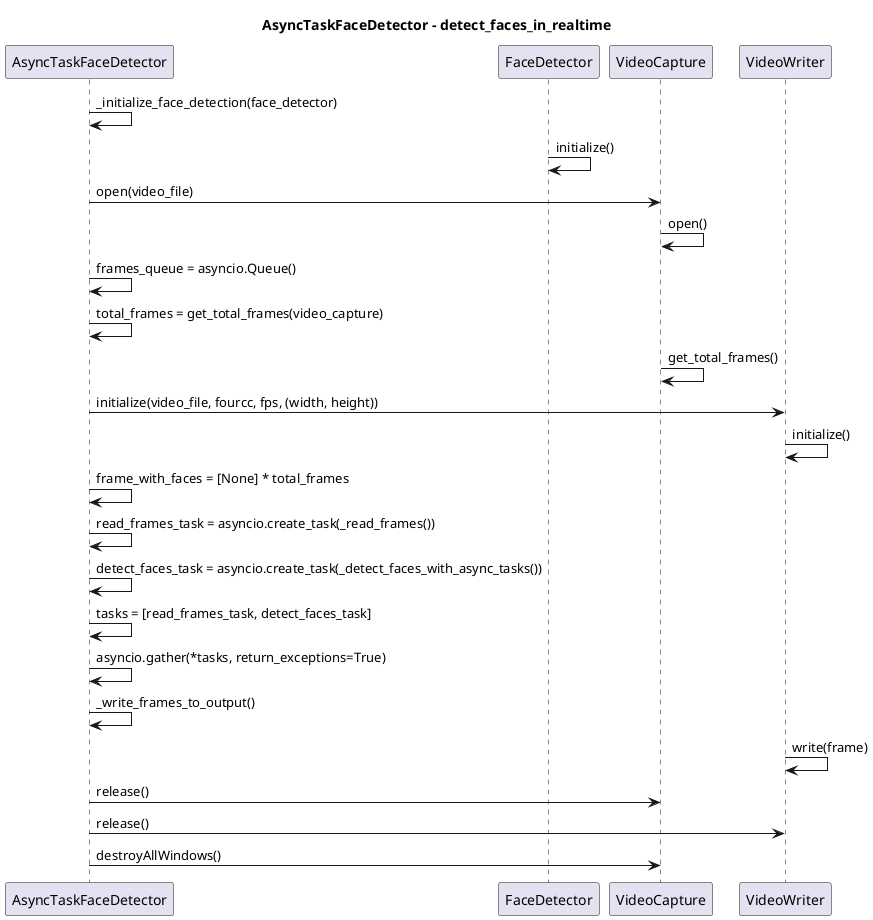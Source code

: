 @startuml

title AsyncTaskFaceDetector - detect_faces_in_realtime

participant async_task as "AsyncTaskFaceDetector"
participant face_detector as "FaceDetector"
participant video_capture as "VideoCapture"
participant video_writer as "VideoWriter"

async_task -> async_task : _initialize_face_detection(face_detector)
face_detector -> face_detector : initialize()

async_task -> video_capture : open(video_file)
video_capture -> video_capture : open()

async_task -> async_task : frames_queue = asyncio.Queue()

async_task -> async_task : total_frames = get_total_frames(video_capture)
video_capture -> video_capture : get_total_frames()

async_task -> video_writer : initialize(video_file, fourcc, fps, (width, height))
video_writer -> video_writer : initialize()

async_task -> async_task : frame_with_faces = [None] * total_frames

async_task -> async_task : read_frames_task = asyncio.create_task(_read_frames())
async_task -> async_task : detect_faces_task = asyncio.create_task(_detect_faces_with_async_tasks())

async_task -> async_task : tasks = [read_frames_task, detect_faces_task]
async_task -> async_task : asyncio.gather(*tasks, return_exceptions=True)

async_task -> async_task : _write_frames_to_output()
video_writer -> video_writer : write(frame)

async_task -> video_capture : release()
async_task -> video_writer : release()
async_task -> video_capture : destroyAllWindows()

@enduml
